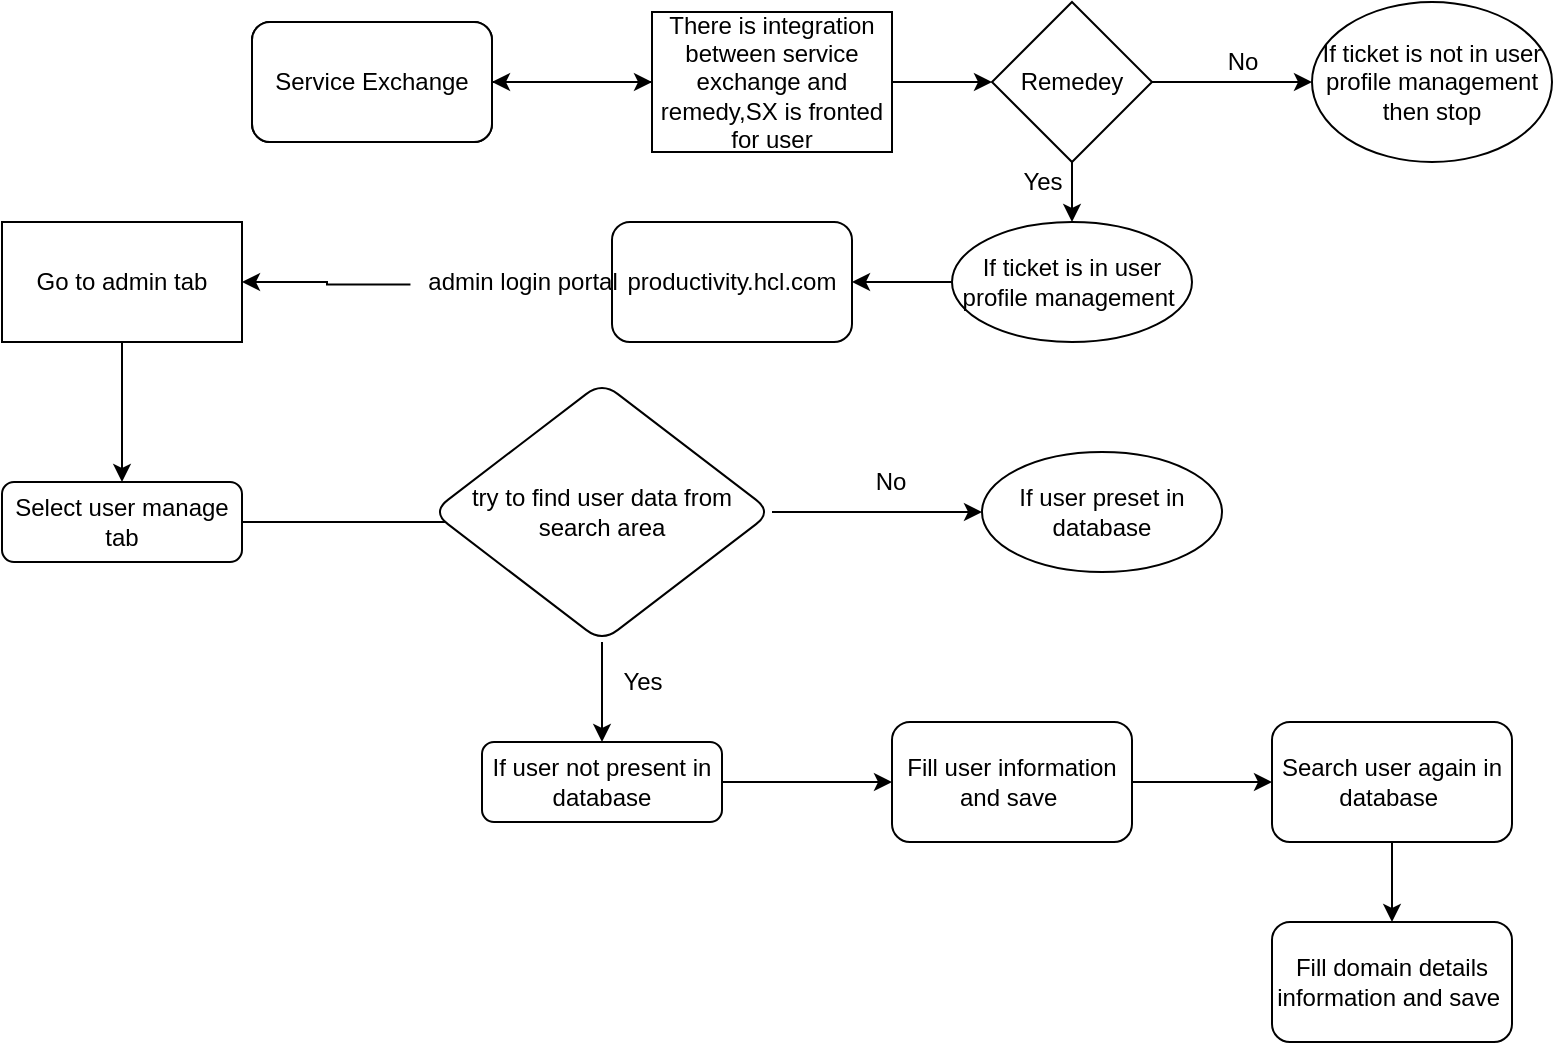 <mxfile version="16.2.7" type="github">
  <diagram id="C5RBs43oDa-KdzZeNtuy" name="Page-1">
    <mxGraphModel dx="1038" dy="1748" grid="1" gridSize="10" guides="1" tooltips="1" connect="1" arrows="1" fold="1" page="1" pageScale="1" pageWidth="827" pageHeight="1169" math="0" shadow="0">
      <root>
        <mxCell id="WIyWlLk6GJQsqaUBKTNV-0" />
        <mxCell id="WIyWlLk6GJQsqaUBKTNV-1" parent="WIyWlLk6GJQsqaUBKTNV-0" />
        <mxCell id="cetacUVgxctD-D2GYmzZ-1" value="" style="edgeStyle=orthogonalEdgeStyle;rounded=0;orthogonalLoop=1;jettySize=auto;html=1;startArrow=none;" edge="1" parent="WIyWlLk6GJQsqaUBKTNV-1" source="cetacUVgxctD-D2GYmzZ-11" target="cetacUVgxctD-D2GYmzZ-0">
          <mxGeometry relative="1" as="geometry">
            <Array as="points" />
          </mxGeometry>
        </mxCell>
        <mxCell id="cetacUVgxctD-D2GYmzZ-16" value="" style="edgeStyle=orthogonalEdgeStyle;rounded=0;orthogonalLoop=1;jettySize=auto;html=1;" edge="1" parent="WIyWlLk6GJQsqaUBKTNV-1" target="cetacUVgxctD-D2GYmzZ-15">
          <mxGeometry relative="1" as="geometry">
            <mxPoint x="354" y="90" as="sourcePoint" />
            <Array as="points">
              <mxPoint x="354" y="80" />
            </Array>
          </mxGeometry>
        </mxCell>
        <mxCell id="cetacUVgxctD-D2GYmzZ-23" value="" style="edgeStyle=orthogonalEdgeStyle;rounded=0;orthogonalLoop=1;jettySize=auto;html=1;" edge="1" parent="WIyWlLk6GJQsqaUBKTNV-1" source="WIyWlLk6GJQsqaUBKTNV-7">
          <mxGeometry relative="1" as="geometry">
            <mxPoint x="280" y="200" as="targetPoint" />
          </mxGeometry>
        </mxCell>
        <mxCell id="WIyWlLk6GJQsqaUBKTNV-7" value="Select user manage tab" style="rounded=1;whiteSpace=wrap;html=1;fontSize=12;glass=0;strokeWidth=1;shadow=0;" parent="WIyWlLk6GJQsqaUBKTNV-1" vertex="1">
          <mxGeometry x="35" y="180" width="120" height="40" as="geometry" />
        </mxCell>
        <mxCell id="cetacUVgxctD-D2GYmzZ-0" value="service exchange(user raised ticket)" style="whiteSpace=wrap;html=1;rounded=1;glass=0;strokeWidth=1;shadow=0;" vertex="1" parent="WIyWlLk6GJQsqaUBKTNV-1">
          <mxGeometry x="160" y="-50" width="120" height="60" as="geometry" />
        </mxCell>
        <mxCell id="cetacUVgxctD-D2GYmzZ-12" value="" style="edgeStyle=orthogonalEdgeStyle;rounded=0;orthogonalLoop=1;jettySize=auto;html=1;" edge="1" parent="WIyWlLk6GJQsqaUBKTNV-1" source="cetacUVgxctD-D2GYmzZ-3" target="cetacUVgxctD-D2GYmzZ-11">
          <mxGeometry relative="1" as="geometry" />
        </mxCell>
        <mxCell id="cetacUVgxctD-D2GYmzZ-3" value="Service Exchange" style="whiteSpace=wrap;html=1;rounded=1;glass=0;strokeWidth=1;shadow=0;" vertex="1" parent="WIyWlLk6GJQsqaUBKTNV-1">
          <mxGeometry x="160" y="-50" width="120" height="60" as="geometry" />
        </mxCell>
        <mxCell id="cetacUVgxctD-D2GYmzZ-31" value="" style="edgeStyle=orthogonalEdgeStyle;rounded=0;orthogonalLoop=1;jettySize=auto;html=1;" edge="1" parent="WIyWlLk6GJQsqaUBKTNV-1" source="cetacUVgxctD-D2GYmzZ-11" target="cetacUVgxctD-D2GYmzZ-30">
          <mxGeometry relative="1" as="geometry" />
        </mxCell>
        <mxCell id="cetacUVgxctD-D2GYmzZ-11" value="There is integration between service exchange and remedy,SX is fronted for user" style="whiteSpace=wrap;html=1;" vertex="1" parent="WIyWlLk6GJQsqaUBKTNV-1">
          <mxGeometry x="360" y="-55" width="120" height="70" as="geometry" />
        </mxCell>
        <mxCell id="cetacUVgxctD-D2GYmzZ-15" value="productivity.hcl.com" style="whiteSpace=wrap;html=1;rounded=1;glass=0;strokeWidth=1;shadow=0;" vertex="1" parent="WIyWlLk6GJQsqaUBKTNV-1">
          <mxGeometry x="340" y="50" width="120" height="60" as="geometry" />
        </mxCell>
        <mxCell id="cetacUVgxctD-D2GYmzZ-39" value="" style="edgeStyle=orthogonalEdgeStyle;rounded=0;orthogonalLoop=1;jettySize=auto;html=1;exitX=-0.007;exitY=0.56;exitDx=0;exitDy=0;exitPerimeter=0;" edge="1" parent="WIyWlLk6GJQsqaUBKTNV-1" source="cetacUVgxctD-D2GYmzZ-21" target="cetacUVgxctD-D2GYmzZ-38">
          <mxGeometry relative="1" as="geometry" />
        </mxCell>
        <mxCell id="cetacUVgxctD-D2GYmzZ-21" value="admin login portal" style="text;html=1;align=center;verticalAlign=middle;resizable=0;points=[];autosize=1;strokeColor=none;fillColor=none;" vertex="1" parent="WIyWlLk6GJQsqaUBKTNV-1">
          <mxGeometry x="240" y="70" width="110" height="20" as="geometry" />
        </mxCell>
        <mxCell id="cetacUVgxctD-D2GYmzZ-52" value="" style="edgeStyle=orthogonalEdgeStyle;rounded=0;orthogonalLoop=1;jettySize=auto;html=1;" edge="1" parent="WIyWlLk6GJQsqaUBKTNV-1" source="cetacUVgxctD-D2GYmzZ-24" target="cetacUVgxctD-D2GYmzZ-51">
          <mxGeometry relative="1" as="geometry" />
        </mxCell>
        <mxCell id="cetacUVgxctD-D2GYmzZ-24" value="Search user again in database&amp;nbsp;" style="rounded=1;whiteSpace=wrap;html=1;glass=0;strokeWidth=1;shadow=0;" vertex="1" parent="WIyWlLk6GJQsqaUBKTNV-1">
          <mxGeometry x="670" y="300" width="120" height="60" as="geometry" />
        </mxCell>
        <mxCell id="cetacUVgxctD-D2GYmzZ-50" value="" style="edgeStyle=orthogonalEdgeStyle;rounded=0;orthogonalLoop=1;jettySize=auto;html=1;" edge="1" parent="WIyWlLk6GJQsqaUBKTNV-1" source="cetacUVgxctD-D2GYmzZ-26" target="cetacUVgxctD-D2GYmzZ-24">
          <mxGeometry relative="1" as="geometry" />
        </mxCell>
        <mxCell id="cetacUVgxctD-D2GYmzZ-26" value="Fill user information and save&amp;nbsp;" style="whiteSpace=wrap;html=1;rounded=1;glass=0;strokeWidth=1;shadow=0;" vertex="1" parent="WIyWlLk6GJQsqaUBKTNV-1">
          <mxGeometry x="480" y="300" width="120" height="60" as="geometry" />
        </mxCell>
        <mxCell id="cetacUVgxctD-D2GYmzZ-33" value="" style="edgeStyle=orthogonalEdgeStyle;rounded=0;orthogonalLoop=1;jettySize=auto;html=1;" edge="1" parent="WIyWlLk6GJQsqaUBKTNV-1" source="cetacUVgxctD-D2GYmzZ-30" target="cetacUVgxctD-D2GYmzZ-32">
          <mxGeometry relative="1" as="geometry" />
        </mxCell>
        <mxCell id="cetacUVgxctD-D2GYmzZ-35" value="" style="edgeStyle=orthogonalEdgeStyle;rounded=0;orthogonalLoop=1;jettySize=auto;html=1;" edge="1" parent="WIyWlLk6GJQsqaUBKTNV-1" source="cetacUVgxctD-D2GYmzZ-30" target="cetacUVgxctD-D2GYmzZ-34">
          <mxGeometry relative="1" as="geometry" />
        </mxCell>
        <mxCell id="cetacUVgxctD-D2GYmzZ-30" value="Remedey" style="rhombus;whiteSpace=wrap;html=1;" vertex="1" parent="WIyWlLk6GJQsqaUBKTNV-1">
          <mxGeometry x="530" y="-60" width="80" height="80" as="geometry" />
        </mxCell>
        <mxCell id="cetacUVgxctD-D2GYmzZ-32" value="&lt;span&gt;If ticket is not in user profile management then stop&lt;/span&gt;" style="ellipse;whiteSpace=wrap;html=1;" vertex="1" parent="WIyWlLk6GJQsqaUBKTNV-1">
          <mxGeometry x="690" y="-60" width="120" height="80" as="geometry" />
        </mxCell>
        <mxCell id="cetacUVgxctD-D2GYmzZ-37" value="" style="edgeStyle=orthogonalEdgeStyle;rounded=0;orthogonalLoop=1;jettySize=auto;html=1;" edge="1" parent="WIyWlLk6GJQsqaUBKTNV-1" source="cetacUVgxctD-D2GYmzZ-34" target="cetacUVgxctD-D2GYmzZ-15">
          <mxGeometry relative="1" as="geometry" />
        </mxCell>
        <mxCell id="cetacUVgxctD-D2GYmzZ-34" value="If ticket is in user profile management&amp;nbsp;" style="ellipse;whiteSpace=wrap;html=1;" vertex="1" parent="WIyWlLk6GJQsqaUBKTNV-1">
          <mxGeometry x="510" y="50" width="120" height="60" as="geometry" />
        </mxCell>
        <mxCell id="cetacUVgxctD-D2GYmzZ-36" value="Yes" style="text;html=1;resizable=0;autosize=1;align=center;verticalAlign=middle;points=[];fillColor=none;strokeColor=none;rounded=0;" vertex="1" parent="WIyWlLk6GJQsqaUBKTNV-1">
          <mxGeometry x="540" y="20" width="30" height="20" as="geometry" />
        </mxCell>
        <mxCell id="cetacUVgxctD-D2GYmzZ-40" value="" style="edgeStyle=orthogonalEdgeStyle;rounded=0;orthogonalLoop=1;jettySize=auto;html=1;" edge="1" parent="WIyWlLk6GJQsqaUBKTNV-1" source="cetacUVgxctD-D2GYmzZ-38" target="WIyWlLk6GJQsqaUBKTNV-7">
          <mxGeometry relative="1" as="geometry" />
        </mxCell>
        <mxCell id="cetacUVgxctD-D2GYmzZ-38" value="Go to admin tab" style="whiteSpace=wrap;html=1;" vertex="1" parent="WIyWlLk6GJQsqaUBKTNV-1">
          <mxGeometry x="35" y="50" width="120" height="60" as="geometry" />
        </mxCell>
        <mxCell id="cetacUVgxctD-D2GYmzZ-44" value="" style="edgeStyle=orthogonalEdgeStyle;rounded=0;orthogonalLoop=1;jettySize=auto;html=1;" edge="1" parent="WIyWlLk6GJQsqaUBKTNV-1" source="cetacUVgxctD-D2GYmzZ-41" target="cetacUVgxctD-D2GYmzZ-43">
          <mxGeometry relative="1" as="geometry" />
        </mxCell>
        <mxCell id="cetacUVgxctD-D2GYmzZ-48" value="" style="edgeStyle=orthogonalEdgeStyle;rounded=0;orthogonalLoop=1;jettySize=auto;html=1;" edge="1" parent="WIyWlLk6GJQsqaUBKTNV-1" source="cetacUVgxctD-D2GYmzZ-41" target="cetacUVgxctD-D2GYmzZ-47">
          <mxGeometry relative="1" as="geometry" />
        </mxCell>
        <mxCell id="cetacUVgxctD-D2GYmzZ-41" value="&lt;span&gt;try to find user data from search area&lt;/span&gt;" style="rhombus;whiteSpace=wrap;html=1;rounded=1;glass=0;strokeWidth=1;shadow=0;" vertex="1" parent="WIyWlLk6GJQsqaUBKTNV-1">
          <mxGeometry x="250" y="130" width="170" height="130" as="geometry" />
        </mxCell>
        <mxCell id="cetacUVgxctD-D2GYmzZ-43" value="If user preset in database" style="ellipse;whiteSpace=wrap;html=1;rounded=1;glass=0;strokeWidth=1;shadow=0;" vertex="1" parent="WIyWlLk6GJQsqaUBKTNV-1">
          <mxGeometry x="525" y="165" width="120" height="60" as="geometry" />
        </mxCell>
        <mxCell id="cetacUVgxctD-D2GYmzZ-45" value="No" style="text;html=1;resizable=0;autosize=1;align=center;verticalAlign=middle;points=[];fillColor=none;strokeColor=none;rounded=0;" vertex="1" parent="WIyWlLk6GJQsqaUBKTNV-1">
          <mxGeometry x="464" y="170" width="30" height="20" as="geometry" />
        </mxCell>
        <mxCell id="cetacUVgxctD-D2GYmzZ-46" value="No" style="text;html=1;resizable=0;autosize=1;align=center;verticalAlign=middle;points=[];fillColor=none;strokeColor=none;rounded=0;" vertex="1" parent="WIyWlLk6GJQsqaUBKTNV-1">
          <mxGeometry x="640" y="-40" width="30" height="20" as="geometry" />
        </mxCell>
        <mxCell id="cetacUVgxctD-D2GYmzZ-49" value="" style="edgeStyle=orthogonalEdgeStyle;rounded=0;orthogonalLoop=1;jettySize=auto;html=1;" edge="1" parent="WIyWlLk6GJQsqaUBKTNV-1" source="cetacUVgxctD-D2GYmzZ-47" target="cetacUVgxctD-D2GYmzZ-26">
          <mxGeometry relative="1" as="geometry" />
        </mxCell>
        <mxCell id="cetacUVgxctD-D2GYmzZ-47" value="If user not present in database" style="whiteSpace=wrap;html=1;rounded=1;glass=0;strokeWidth=1;shadow=0;" vertex="1" parent="WIyWlLk6GJQsqaUBKTNV-1">
          <mxGeometry x="275" y="310" width="120" height="40" as="geometry" />
        </mxCell>
        <mxCell id="cetacUVgxctD-D2GYmzZ-51" value="&lt;span&gt;Fill domain details information and save&amp;nbsp;&lt;/span&gt;" style="rounded=1;whiteSpace=wrap;html=1;glass=0;strokeWidth=1;shadow=0;" vertex="1" parent="WIyWlLk6GJQsqaUBKTNV-1">
          <mxGeometry x="670" y="400" width="120" height="60" as="geometry" />
        </mxCell>
        <mxCell id="cetacUVgxctD-D2GYmzZ-53" value="Yes" style="text;html=1;resizable=0;autosize=1;align=center;verticalAlign=middle;points=[];fillColor=none;strokeColor=none;rounded=0;" vertex="1" parent="WIyWlLk6GJQsqaUBKTNV-1">
          <mxGeometry x="340" y="270" width="30" height="20" as="geometry" />
        </mxCell>
      </root>
    </mxGraphModel>
  </diagram>
</mxfile>
